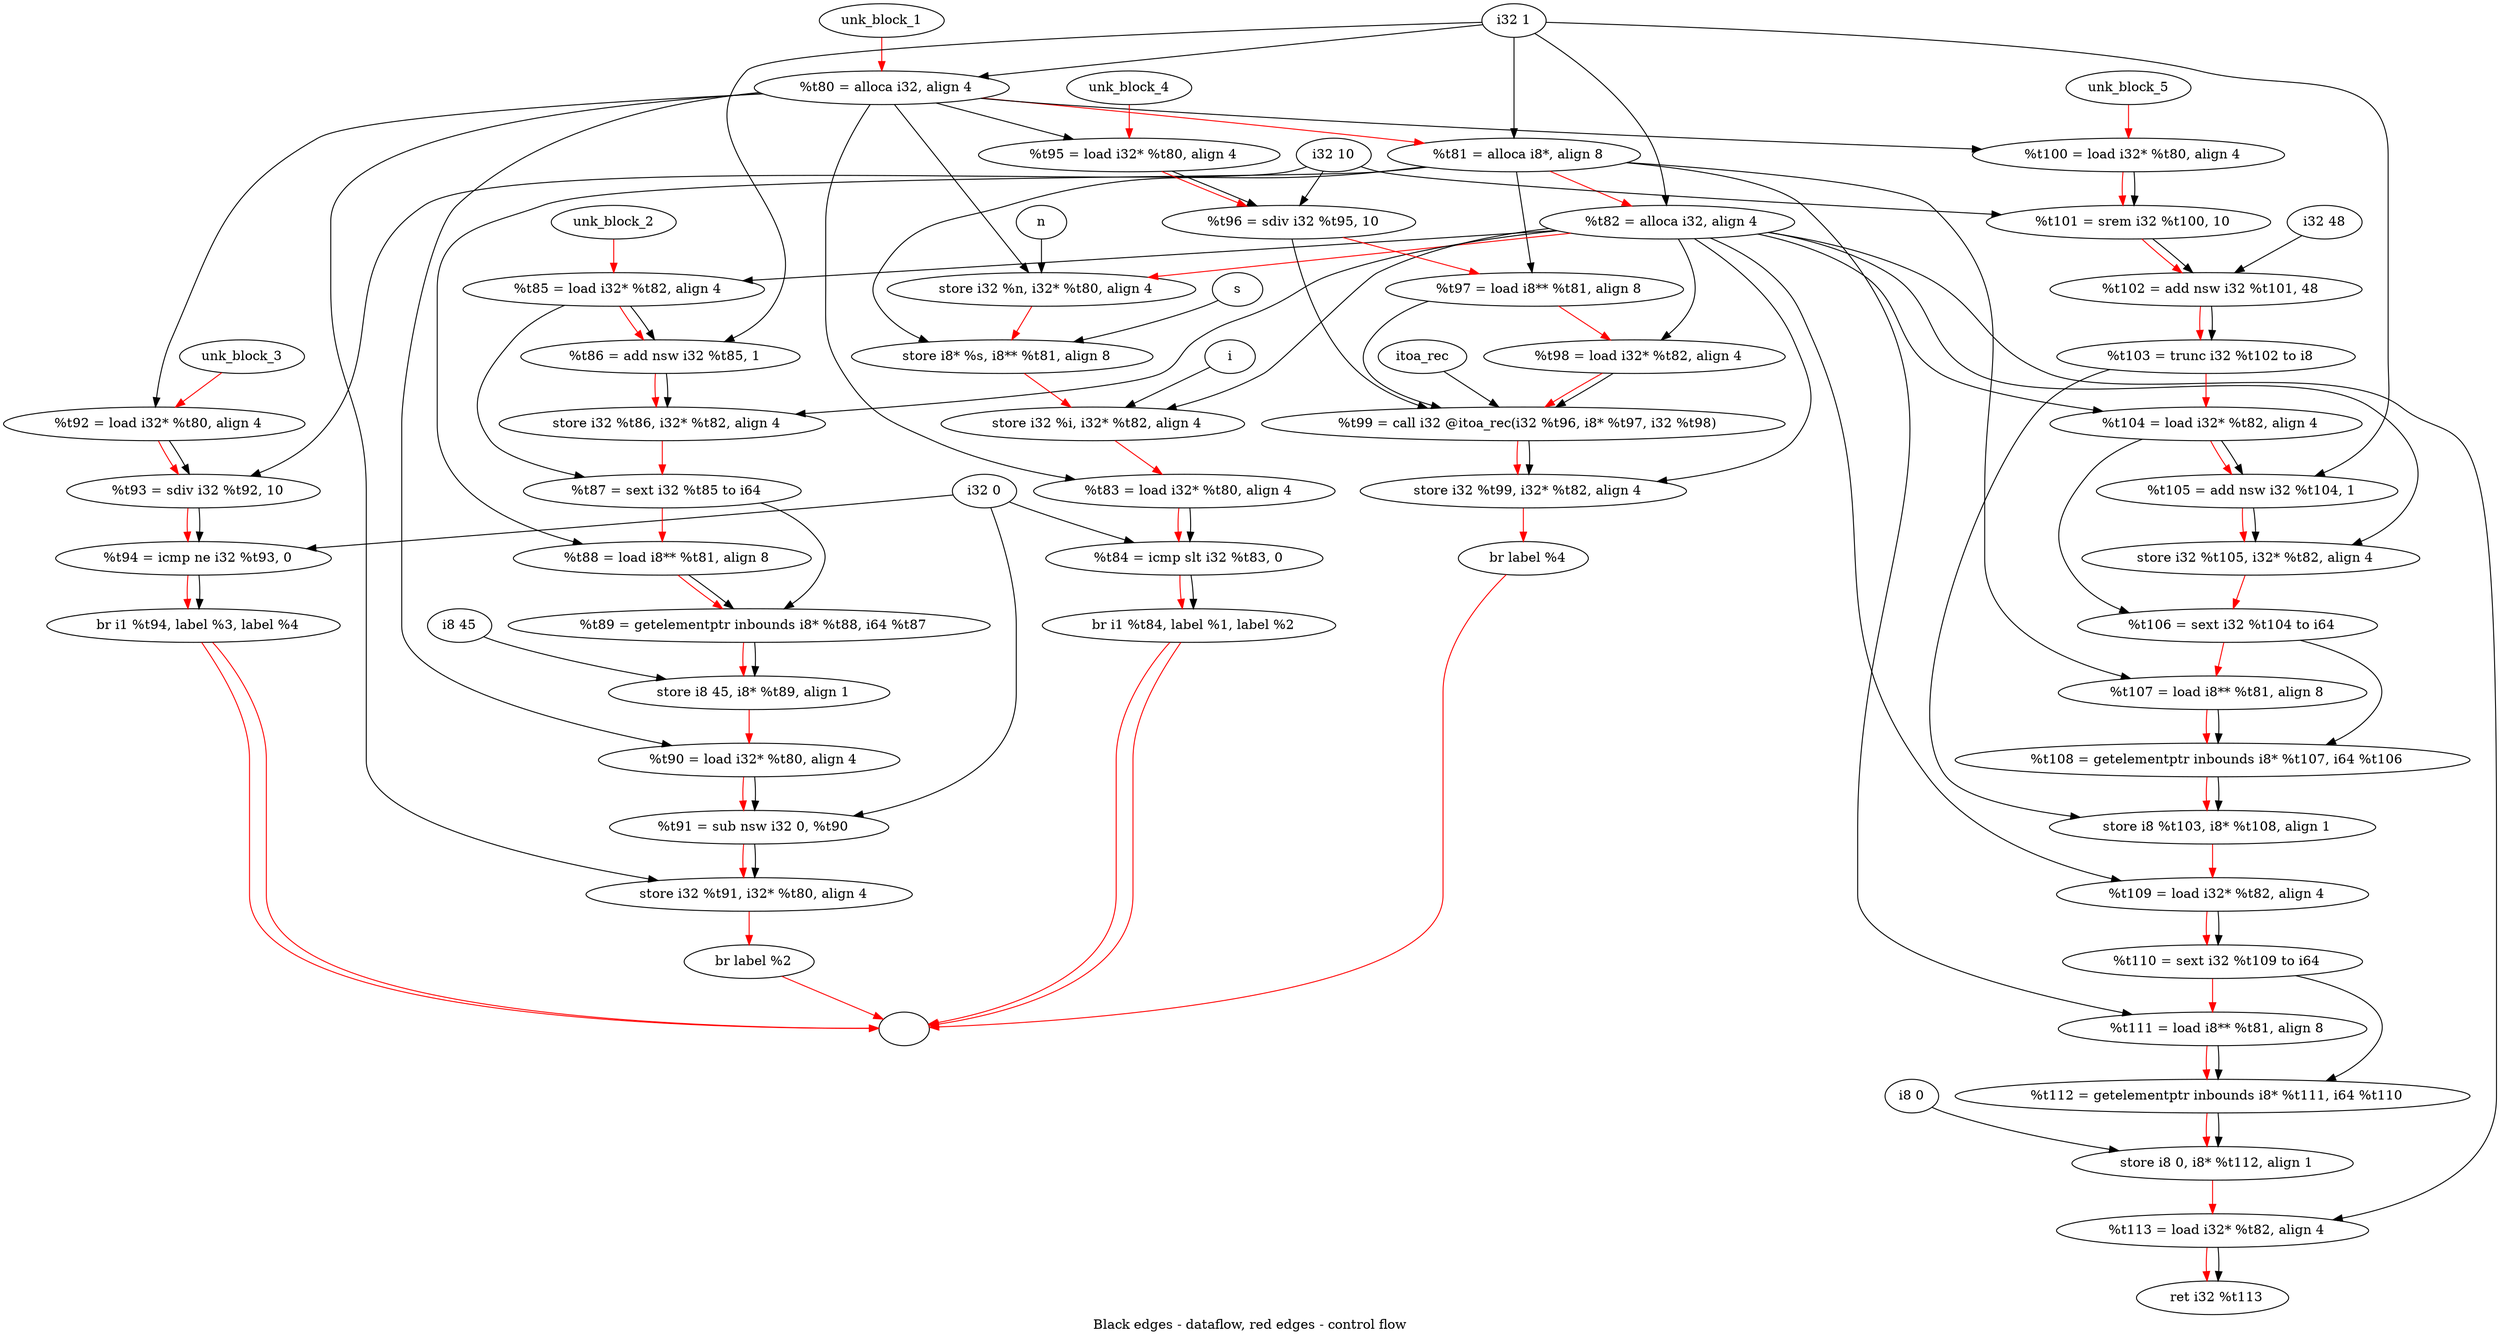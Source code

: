 digraph G {
compound=true
label="Black edges - dataflow, red edges - control flow"
"t80" [label="  %t80 = alloca i32, align 4"]
"t81" [label="  %t81 = alloca i8*, align 8"]
"t82" [label="  %t82 = alloca i32, align 4"]
"_1" [label="  store i32 %n, i32* %t80, align 4"]
"_2" [label="  store i8* %s, i8** %t81, align 8"]
"_3" [label="  store i32 %i, i32* %t82, align 4"]
"t83" [label="  %t83 = load i32* %t80, align 4"]
"t84" [label="  %t84 = icmp slt i32 %t83, 0"]
"_4" [label="  br i1 %t84, label %1, label %2"]
"unk_block_1" -> "t80"[color=red]
"i32 1" -> "t80"
"t80" -> "t81"[color=red weight=2]
"i32 1" -> "t81"
"t81" -> "t82"[color=red weight=2]
"i32 1" -> "t82"
"t82" -> "_1"[color=red weight=2]
"n" -> "_1"
"t80" -> "_1"
"_1" -> "_2"[color=red weight=2]
"s" -> "_2"
"t81" -> "_2"
"_2" -> "_3"[color=red weight=2]
"i" -> "_3"
"t82" -> "_3"
"_3" -> "t83"[color=red weight=2]
"t80" -> "t83"
"t83" -> "t84"[color=red weight=2]
"t83" -> "t84"
"i32 0" -> "t84"
"t84" -> "_4"[color=red weight=2]
"t84" -> "_4"
"_4" -> ""[color=red]
"_4" -> ""[color=red]

"t85" [label="  %t85 = load i32* %t82, align 4"]
"t86" [label="  %t86 = add nsw i32 %t85, 1"]
"_5" [label="  store i32 %t86, i32* %t82, align 4"]
"t87" [label="  %t87 = sext i32 %t85 to i64"]
"t88" [label="  %t88 = load i8** %t81, align 8"]
"t89" [label="  %t89 = getelementptr inbounds i8* %t88, i64 %t87"]
"_6" [label="  store i8 45, i8* %t89, align 1"]
"t90" [label="  %t90 = load i32* %t80, align 4"]
"t91" [label="  %t91 = sub nsw i32 0, %t90"]
"_7" [label="  store i32 %t91, i32* %t80, align 4"]
"_8" [label="  br label %2"]
"unk_block_2" -> "t85"[color=red]
"t82" -> "t85"
"t85" -> "t86"[color=red weight=2]
"t85" -> "t86"
"i32 1" -> "t86"
"t86" -> "_5"[color=red weight=2]
"t86" -> "_5"
"t82" -> "_5"
"_5" -> "t87"[color=red weight=2]
"t85" -> "t87"
"t87" -> "t88"[color=red weight=2]
"t81" -> "t88"
"t88" -> "t89"[color=red weight=2]
"t88" -> "t89"
"t87" -> "t89"
"t89" -> "_6"[color=red weight=2]
"i8 45" -> "_6"
"t89" -> "_6"
"_6" -> "t90"[color=red weight=2]
"t80" -> "t90"
"t90" -> "t91"[color=red weight=2]
"i32 0" -> "t91"
"t90" -> "t91"
"t91" -> "_7"[color=red weight=2]
"t91" -> "_7"
"t80" -> "_7"
"_7" -> "_8"[color=red weight=2]
"_8" -> ""[color=red]

"t92" [label="  %t92 = load i32* %t80, align 4"]
"t93" [label="  %t93 = sdiv i32 %t92, 10"]
"t94" [label="  %t94 = icmp ne i32 %t93, 0"]
"_9" [label="  br i1 %t94, label %3, label %4"]
"unk_block_3" -> "t92"[color=red]
"t80" -> "t92"
"t92" -> "t93"[color=red weight=2]
"t92" -> "t93"
"i32 10" -> "t93"
"t93" -> "t94"[color=red weight=2]
"t93" -> "t94"
"i32 0" -> "t94"
"t94" -> "_9"[color=red weight=2]
"t94" -> "_9"
"_9" -> ""[color=red]
"_9" -> ""[color=red]

"t95" [label="  %t95 = load i32* %t80, align 4"]
"t96" [label="  %t96 = sdiv i32 %t95, 10"]
"t97" [label="  %t97 = load i8** %t81, align 8"]
"t98" [label="  %t98 = load i32* %t82, align 4"]
"t99" [label="  %t99 = call i32 @itoa_rec(i32 %t96, i8* %t97, i32 %t98)"]
"_10" [label="  store i32 %t99, i32* %t82, align 4"]
"_11" [label="  br label %4"]
"unk_block_4" -> "t95"[color=red]
"t80" -> "t95"
"t95" -> "t96"[color=red weight=2]
"t95" -> "t96"
"i32 10" -> "t96"
"t96" -> "t97"[color=red weight=2]
"t81" -> "t97"
"t97" -> "t98"[color=red weight=2]
"t82" -> "t98"
"t98" -> "t99"[color=red weight=2]
"t96" -> "t99"
"t97" -> "t99"
"t98" -> "t99"
"itoa_rec" -> "t99"
"t99" -> "_10"[color=red weight=2]
"t99" -> "_10"
"t82" -> "_10"
"_10" -> "_11"[color=red weight=2]
"_11" -> ""[color=red]

"t100" [label="  %t100 = load i32* %t80, align 4"]
"t101" [label="  %t101 = srem i32 %t100, 10"]
"t102" [label="  %t102 = add nsw i32 %t101, 48"]
"t103" [label="  %t103 = trunc i32 %t102 to i8"]
"t104" [label="  %t104 = load i32* %t82, align 4"]
"t105" [label="  %t105 = add nsw i32 %t104, 1"]
"_12" [label="  store i32 %t105, i32* %t82, align 4"]
"t106" [label="  %t106 = sext i32 %t104 to i64"]
"t107" [label="  %t107 = load i8** %t81, align 8"]
"t108" [label="  %t108 = getelementptr inbounds i8* %t107, i64 %t106"]
"_13" [label="  store i8 %t103, i8* %t108, align 1"]
"t109" [label="  %t109 = load i32* %t82, align 4"]
"t110" [label="  %t110 = sext i32 %t109 to i64"]
"t111" [label="  %t111 = load i8** %t81, align 8"]
"t112" [label="  %t112 = getelementptr inbounds i8* %t111, i64 %t110"]
"_14" [label="  store i8 0, i8* %t112, align 1"]
"t113" [label="  %t113 = load i32* %t82, align 4"]
"_15" [label="  ret i32 %t113"]
"unk_block_5" -> "t100"[color=red]
"t80" -> "t100"
"t100" -> "t101"[color=red weight=2]
"t100" -> "t101"
"i32 10" -> "t101"
"t101" -> "t102"[color=red weight=2]
"t101" -> "t102"
"i32 48" -> "t102"
"t102" -> "t103"[color=red weight=2]
"t102" -> "t103"
"t103" -> "t104"[color=red weight=2]
"t82" -> "t104"
"t104" -> "t105"[color=red weight=2]
"t104" -> "t105"
"i32 1" -> "t105"
"t105" -> "_12"[color=red weight=2]
"t105" -> "_12"
"t82" -> "_12"
"_12" -> "t106"[color=red weight=2]
"t104" -> "t106"
"t106" -> "t107"[color=red weight=2]
"t81" -> "t107"
"t107" -> "t108"[color=red weight=2]
"t107" -> "t108"
"t106" -> "t108"
"t108" -> "_13"[color=red weight=2]
"t103" -> "_13"
"t108" -> "_13"
"_13" -> "t109"[color=red weight=2]
"t82" -> "t109"
"t109" -> "t110"[color=red weight=2]
"t109" -> "t110"
"t110" -> "t111"[color=red weight=2]
"t81" -> "t111"
"t111" -> "t112"[color=red weight=2]
"t111" -> "t112"
"t110" -> "t112"
"t112" -> "_14"[color=red weight=2]
"i8 0" -> "_14"
"t112" -> "_14"
"_14" -> "t113"[color=red weight=2]
"t82" -> "t113"
"t113" -> "_15"[color=red weight=2]
"t113" -> "_15"

}
